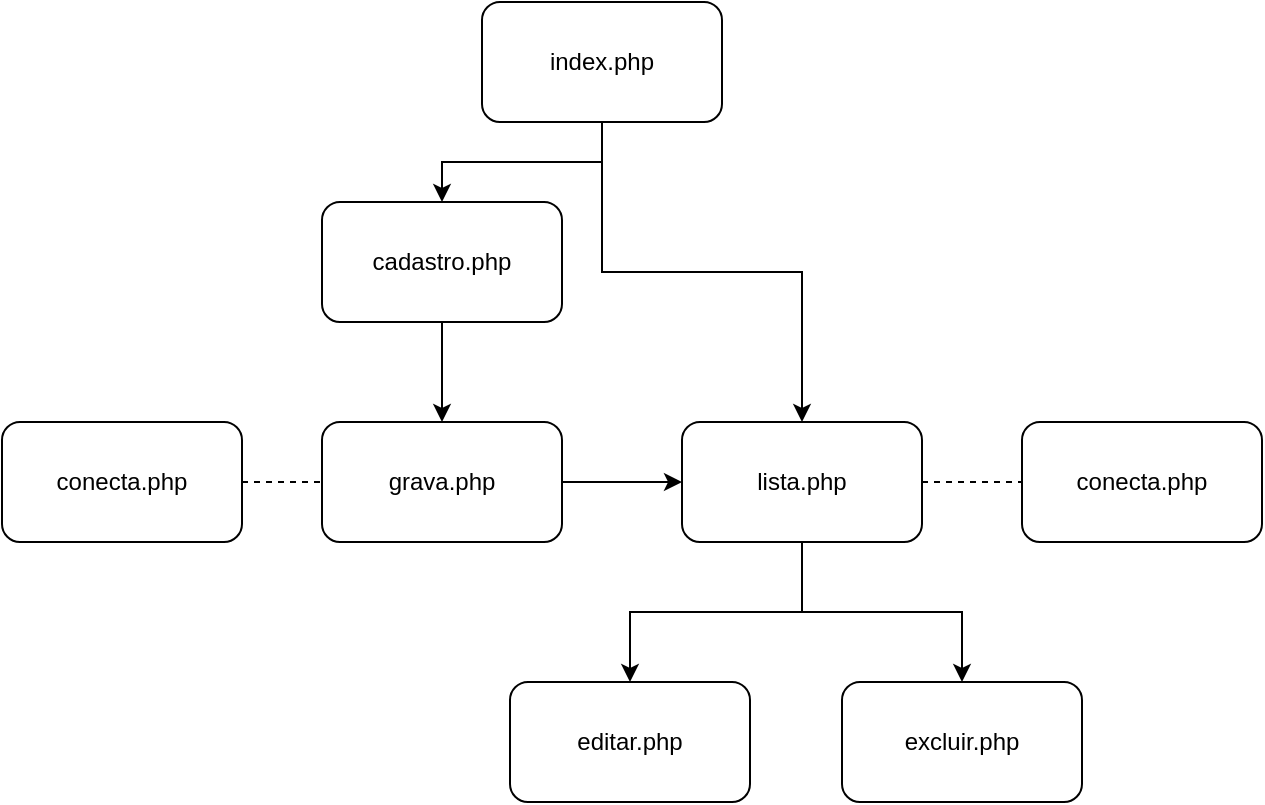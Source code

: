 <mxfile version="24.2.3" type="device">
  <diagram name="Página-1" id="G0LXMrM-pf_MngDq6KLR">
    <mxGraphModel dx="993" dy="568" grid="1" gridSize="10" guides="1" tooltips="1" connect="1" arrows="1" fold="1" page="1" pageScale="1" pageWidth="827" pageHeight="1169" math="0" shadow="0">
      <root>
        <mxCell id="0" />
        <mxCell id="1" parent="0" />
        <mxCell id="QOWtBBJz_S1lkX0lXb_E-4" style="edgeStyle=orthogonalEdgeStyle;rounded=0;orthogonalLoop=1;jettySize=auto;html=1;entryX=0.5;entryY=0;entryDx=0;entryDy=0;" edge="1" parent="1" source="QOWtBBJz_S1lkX0lXb_E-1" target="QOWtBBJz_S1lkX0lXb_E-2">
          <mxGeometry relative="1" as="geometry" />
        </mxCell>
        <mxCell id="QOWtBBJz_S1lkX0lXb_E-5" style="edgeStyle=orthogonalEdgeStyle;rounded=0;orthogonalLoop=1;jettySize=auto;html=1;entryX=0.5;entryY=0;entryDx=0;entryDy=0;" edge="1" parent="1" source="QOWtBBJz_S1lkX0lXb_E-1" target="QOWtBBJz_S1lkX0lXb_E-3">
          <mxGeometry relative="1" as="geometry" />
        </mxCell>
        <mxCell id="QOWtBBJz_S1lkX0lXb_E-1" value="index.php" style="rounded=1;whiteSpace=wrap;html=1;" vertex="1" parent="1">
          <mxGeometry x="280" y="120" width="120" height="60" as="geometry" />
        </mxCell>
        <mxCell id="QOWtBBJz_S1lkX0lXb_E-7" style="edgeStyle=orthogonalEdgeStyle;rounded=0;orthogonalLoop=1;jettySize=auto;html=1;" edge="1" parent="1" source="QOWtBBJz_S1lkX0lXb_E-2" target="QOWtBBJz_S1lkX0lXb_E-6">
          <mxGeometry relative="1" as="geometry" />
        </mxCell>
        <mxCell id="QOWtBBJz_S1lkX0lXb_E-2" value="cadastro.php" style="rounded=1;whiteSpace=wrap;html=1;" vertex="1" parent="1">
          <mxGeometry x="200" y="220" width="120" height="60" as="geometry" />
        </mxCell>
        <mxCell id="QOWtBBJz_S1lkX0lXb_E-16" style="edgeStyle=orthogonalEdgeStyle;rounded=0;orthogonalLoop=1;jettySize=auto;html=1;" edge="1" parent="1" source="QOWtBBJz_S1lkX0lXb_E-3" target="QOWtBBJz_S1lkX0lXb_E-15">
          <mxGeometry relative="1" as="geometry" />
        </mxCell>
        <mxCell id="QOWtBBJz_S1lkX0lXb_E-18" style="edgeStyle=orthogonalEdgeStyle;rounded=0;orthogonalLoop=1;jettySize=auto;html=1;" edge="1" parent="1" source="QOWtBBJz_S1lkX0lXb_E-3" target="QOWtBBJz_S1lkX0lXb_E-14">
          <mxGeometry relative="1" as="geometry" />
        </mxCell>
        <mxCell id="QOWtBBJz_S1lkX0lXb_E-3" value="lista.php" style="rounded=1;whiteSpace=wrap;html=1;" vertex="1" parent="1">
          <mxGeometry x="380" y="330" width="120" height="60" as="geometry" />
        </mxCell>
        <mxCell id="QOWtBBJz_S1lkX0lXb_E-10" style="edgeStyle=orthogonalEdgeStyle;rounded=0;orthogonalLoop=1;jettySize=auto;html=1;" edge="1" parent="1" source="QOWtBBJz_S1lkX0lXb_E-6" target="QOWtBBJz_S1lkX0lXb_E-3">
          <mxGeometry relative="1" as="geometry" />
        </mxCell>
        <mxCell id="QOWtBBJz_S1lkX0lXb_E-6" value="grava.php" style="rounded=1;whiteSpace=wrap;html=1;" vertex="1" parent="1">
          <mxGeometry x="200" y="330" width="120" height="60" as="geometry" />
        </mxCell>
        <mxCell id="QOWtBBJz_S1lkX0lXb_E-8" value="conecta.php" style="rounded=1;whiteSpace=wrap;html=1;" vertex="1" parent="1">
          <mxGeometry x="40" y="330" width="120" height="60" as="geometry" />
        </mxCell>
        <mxCell id="QOWtBBJz_S1lkX0lXb_E-9" value="" style="endArrow=none;dashed=1;html=1;rounded=0;entryX=0;entryY=0.5;entryDx=0;entryDy=0;" edge="1" parent="1" source="QOWtBBJz_S1lkX0lXb_E-8" target="QOWtBBJz_S1lkX0lXb_E-6">
          <mxGeometry width="50" height="50" relative="1" as="geometry">
            <mxPoint x="440" y="380" as="sourcePoint" />
            <mxPoint x="490" y="330" as="targetPoint" />
          </mxGeometry>
        </mxCell>
        <mxCell id="QOWtBBJz_S1lkX0lXb_E-11" value="conecta.php" style="rounded=1;whiteSpace=wrap;html=1;" vertex="1" parent="1">
          <mxGeometry x="550" y="330" width="120" height="60" as="geometry" />
        </mxCell>
        <mxCell id="QOWtBBJz_S1lkX0lXb_E-12" value="" style="endArrow=none;dashed=1;html=1;rounded=0;exitX=1;exitY=0.5;exitDx=0;exitDy=0;" edge="1" parent="1" source="QOWtBBJz_S1lkX0lXb_E-3" target="QOWtBBJz_S1lkX0lXb_E-11">
          <mxGeometry width="50" height="50" relative="1" as="geometry">
            <mxPoint x="170" y="370" as="sourcePoint" />
            <mxPoint x="210" y="370" as="targetPoint" />
          </mxGeometry>
        </mxCell>
        <mxCell id="QOWtBBJz_S1lkX0lXb_E-14" value="editar.php" style="rounded=1;whiteSpace=wrap;html=1;" vertex="1" parent="1">
          <mxGeometry x="294" y="460" width="120" height="60" as="geometry" />
        </mxCell>
        <mxCell id="QOWtBBJz_S1lkX0lXb_E-15" value="excluir.php" style="rounded=1;whiteSpace=wrap;html=1;" vertex="1" parent="1">
          <mxGeometry x="460" y="460" width="120" height="60" as="geometry" />
        </mxCell>
      </root>
    </mxGraphModel>
  </diagram>
</mxfile>
